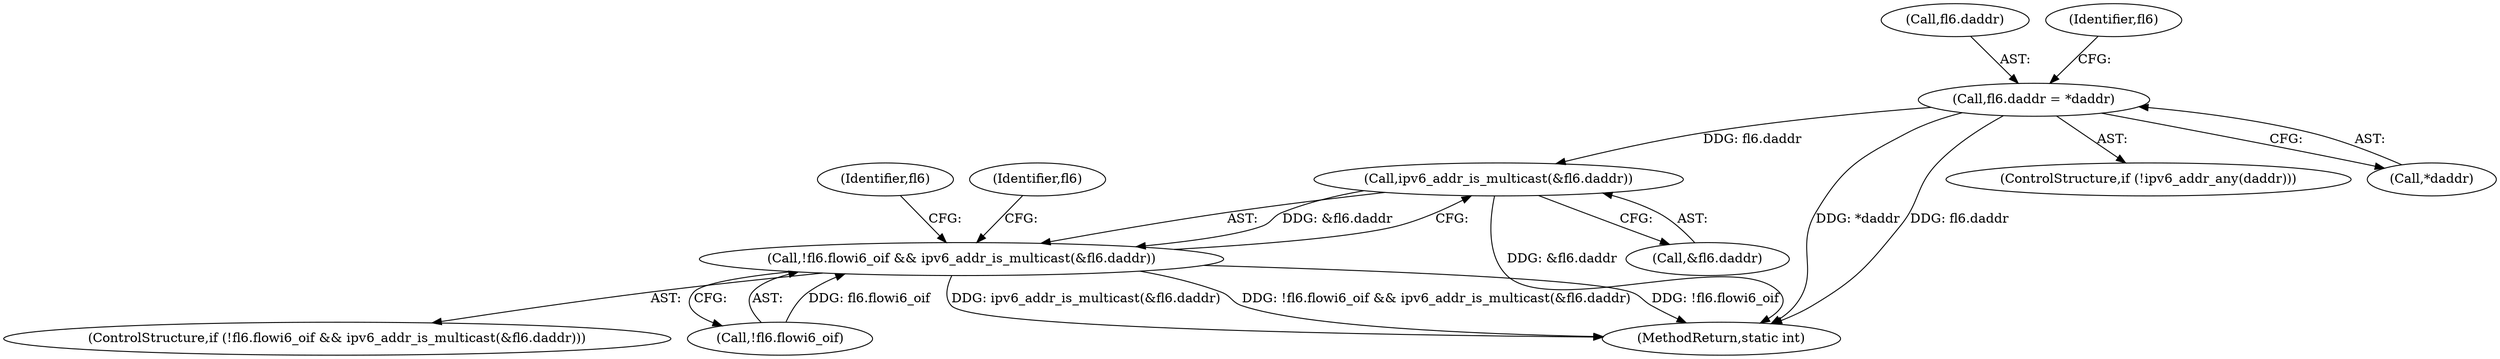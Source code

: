 digraph "0_linux_45f6fad84cc305103b28d73482b344d7f5b76f39_13@pointer" {
"1000510" [label="(Call,fl6.daddr = *daddr)"];
"1000560" [label="(Call,ipv6_addr_is_multicast(&fl6.daddr))"];
"1000555" [label="(Call,!fl6.flowi6_oif && ipv6_addr_is_multicast(&fl6.daddr))"];
"1000554" [label="(ControlStructure,if (!fl6.flowi6_oif && ipv6_addr_is_multicast(&fl6.daddr)))"];
"1000510" [label="(Call,fl6.daddr = *daddr)"];
"1000555" [label="(Call,!fl6.flowi6_oif && ipv6_addr_is_multicast(&fl6.daddr))"];
"1000556" [label="(Call,!fl6.flowi6_oif)"];
"1000747" [label="(MethodReturn,static int)"];
"1000576" [label="(Identifier,fl6)"];
"1000561" [label="(Call,&fl6.daddr)"];
"1000506" [label="(ControlStructure,if (!ipv6_addr_any(daddr)))"];
"1000567" [label="(Identifier,fl6)"];
"1000514" [label="(Call,*daddr)"];
"1000511" [label="(Call,fl6.daddr)"];
"1000560" [label="(Call,ipv6_addr_is_multicast(&fl6.daddr))"];
"1000531" [label="(Identifier,fl6)"];
"1000510" -> "1000506"  [label="AST: "];
"1000510" -> "1000514"  [label="CFG: "];
"1000511" -> "1000510"  [label="AST: "];
"1000514" -> "1000510"  [label="AST: "];
"1000531" -> "1000510"  [label="CFG: "];
"1000510" -> "1000747"  [label="DDG: *daddr"];
"1000510" -> "1000747"  [label="DDG: fl6.daddr"];
"1000510" -> "1000560"  [label="DDG: fl6.daddr"];
"1000560" -> "1000555"  [label="AST: "];
"1000560" -> "1000561"  [label="CFG: "];
"1000561" -> "1000560"  [label="AST: "];
"1000555" -> "1000560"  [label="CFG: "];
"1000560" -> "1000747"  [label="DDG: &fl6.daddr"];
"1000560" -> "1000555"  [label="DDG: &fl6.daddr"];
"1000555" -> "1000554"  [label="AST: "];
"1000555" -> "1000556"  [label="CFG: "];
"1000556" -> "1000555"  [label="AST: "];
"1000567" -> "1000555"  [label="CFG: "];
"1000576" -> "1000555"  [label="CFG: "];
"1000555" -> "1000747"  [label="DDG: ipv6_addr_is_multicast(&fl6.daddr)"];
"1000555" -> "1000747"  [label="DDG: !fl6.flowi6_oif && ipv6_addr_is_multicast(&fl6.daddr)"];
"1000555" -> "1000747"  [label="DDG: !fl6.flowi6_oif"];
"1000556" -> "1000555"  [label="DDG: fl6.flowi6_oif"];
}
